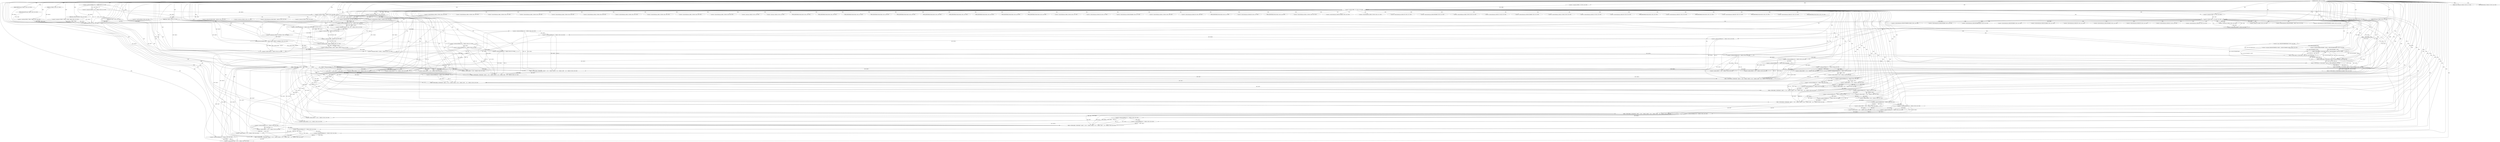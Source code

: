 
digraph "FUN61" {  

"6136" [label = "(METHOD,FUN61)<SUB>1123</SUB>" ]

"6524" [label = "(METHOD_RETURN,void)<SUB>1123</SUB>" ]

"6137" [label = "(PARAM,FFTContext *VAR58)<SUB>1123</SUB>" ]

"6138" [label = "(PARAM,SBRDSPContext *VAR215)<SUB>1124</SUB>" ]

"6139" [label = "(PARAM,AVFloatDSPContext *VAR61)<SUB>1124</SUB>" ]

"6140" [label = "(PARAM,float *VAR77)<SUB>1125</SUB>" ]

"6141" [label = "(PARAM,float VAR220[2][38][64])<SUB>1125</SUB>" ]

"6142" [label = "(PARAM,float VAR221[2][64])<SUB>1126</SUB>" ]

"6143" [label = "(PARAM,float *VAR222)<SUB>1127</SUB>" ]

"6144" [label = "(PARAM,int *VAR223)<SUB>1127</SUB>" ]

"6145" [label = "(PARAM,const unsigned int VAR224)<SUB>1127</SUB>" ]

"6150" [label = "(&lt;operator&gt;.assignment,*VAR225 = VAR224 ? VAR44 : VAR43)<SUB>1130</SUB>" ]

"6157" [label = "(&lt;operator&gt;.assignment,VAR226 = 128 &gt;&gt; VAR224)<SUB>1131</SUB>" ]

"6168" [label = "(&lt;operator&gt;.lessThan,VAR68 &lt; 32)<SUB>1133</SUB>" ]

"6171" [label = "(&lt;operator&gt;.postIncrement,VAR68++)<SUB>1133</SUB>" ]

"6152" [label = "(&lt;operator&gt;.conditional,VAR224 ? VAR44 : VAR43)<SUB>1130</SUB>" ]

"6159" [label = "(&lt;operator&gt;.arithmeticShiftRight,128 &gt;&gt; VAR224)<SUB>1131</SUB>" ]

"6165" [label = "(&lt;operator&gt;.assignment,VAR68 = 0)<SUB>1133</SUB>" ]

"6214" [label = "(&lt;operator&gt;.assignment,VAR227 = VAR222 + *VAR223)<SUB>1141</SUB>" ]

"6338" [label = "(VAR61-&gt;FUN65,VAR61-&gt;FUN65    (VAR77, VAR227                , VAR225                       , 64 &gt;&gt; VAR224))<SUB>1155</SUB>" ]

"6348" [label = "(VAR61-&gt;FUN66,VAR61-&gt;FUN66(VAR77, VAR227 + ( 192 &gt;&gt; VAR224), VAR225 + ( 64 &gt;&gt; VAR224), VAR77   , 64 &gt;&gt; VAR224))<SUB>1156</SUB>" ]

"6367" [label = "(VAR61-&gt;FUN66,VAR61-&gt;FUN66(VAR77, VAR227 + ( 256 &gt;&gt; VAR224), VAR225 + (128 &gt;&gt; VAR224), VAR77   , 64 &gt;&gt; VAR224))<SUB>1157</SUB>" ]

"6386" [label = "(VAR61-&gt;FUN66,VAR61-&gt;FUN66(VAR77, VAR227 + ( 448 &gt;&gt; VAR224), VAR225 + (192 &gt;&gt; VAR224), VAR77   , 64 &gt;&gt; VAR224))<SUB>1158</SUB>" ]

"6405" [label = "(VAR61-&gt;FUN66,VAR61-&gt;FUN66(VAR77, VAR227 + ( 512 &gt;&gt; VAR224), VAR225 + (256 &gt;&gt; VAR224), VAR77   , 64 &gt;&gt; VAR224))<SUB>1159</SUB>" ]

"6424" [label = "(VAR61-&gt;FUN66,VAR61-&gt;FUN66(VAR77, VAR227 + ( 704 &gt;&gt; VAR224), VAR225 + (320 &gt;&gt; VAR224), VAR77   , 64 &gt;&gt; VAR224))<SUB>1160</SUB>" ]

"6443" [label = "(VAR61-&gt;FUN66,VAR61-&gt;FUN66(VAR77, VAR227 + ( 768 &gt;&gt; VAR224), VAR225 + (384 &gt;&gt; VAR224), VAR77   , 64 &gt;&gt; VAR224))<SUB>1161</SUB>" ]

"6462" [label = "(VAR61-&gt;FUN66,VAR61-&gt;FUN66(VAR77, VAR227 + ( 960 &gt;&gt; VAR224), VAR225 + (448 &gt;&gt; VAR224), VAR77   , 64 &gt;&gt; VAR224))<SUB>1162</SUB>" ]

"6481" [label = "(VAR61-&gt;FUN66,VAR61-&gt;FUN66(VAR77, VAR227 + (1024 &gt;&gt; VAR224), VAR225 + (512 &gt;&gt; VAR224), VAR77   , 64 &gt;&gt; VAR224))<SUB>1163</SUB>" ]

"6500" [label = "(VAR61-&gt;FUN66,VAR61-&gt;FUN66(VAR77, VAR227 + (1216 &gt;&gt; VAR224), VAR225 + (576 &gt;&gt; VAR224), VAR77   , 64 &gt;&gt; VAR224))<SUB>1164</SUB>" ]

"6519" [label = "(&lt;operator&gt;.assignmentPlus,VAR77 += 64 &gt;&gt; VAR224)<SUB>1165</SUB>" ]

"6175" [label = "(&lt;operator&gt;.lessThan,*VAR223 &lt; VAR226)<SUB>1134</SUB>" ]

"6221" [label = "(IDENTIFIER,VAR224,if (VAR224))<SUB>1142</SUB>" ]

"6181" [label = "(&lt;operator&gt;.assignment,VAR228 = (1280 - 128) &gt;&gt; VAR224)<SUB>1135</SUB>" ]

"6188" [label = "(FUN100,FUN100(&amp;VAR222[VAR57 - VAR228], VAR222, VAR228 * sizeof(float)))<SUB>1136</SUB>" ]

"6200" [label = "(&lt;operator&gt;.assignment,*VAR223 = VAR57 - VAR228 - VAR226)<SUB>1137</SUB>" ]

"6216" [label = "(&lt;operator&gt;.addition,VAR222 + *VAR223)<SUB>1141</SUB>" ]

"6269" [label = "(VAR58-&gt;FUN59,VAR58-&gt;FUN59(VAR58, VAR221[0], VAR220[0][VAR68]))<SUB>1147</SUB>" ]

"6282" [label = "(VAR215-&gt;FUN62,VAR215-&gt;FUN62(VAR227, VAR221[0]))<SUB>1148</SUB>" ]

"6345" [label = "(&lt;operator&gt;.arithmeticShiftRight,64 &gt;&gt; VAR224)<SUB>1155</SUB>" ]

"6353" [label = "(&lt;operator&gt;.addition,VAR227 + ( 192 &gt;&gt; VAR224))<SUB>1156</SUB>" ]

"6358" [label = "(&lt;operator&gt;.addition,VAR225 + ( 64 &gt;&gt; VAR224))<SUB>1156</SUB>" ]

"6364" [label = "(&lt;operator&gt;.arithmeticShiftRight,64 &gt;&gt; VAR224)<SUB>1156</SUB>" ]

"6372" [label = "(&lt;operator&gt;.addition,VAR227 + ( 256 &gt;&gt; VAR224))<SUB>1157</SUB>" ]

"6377" [label = "(&lt;operator&gt;.addition,VAR225 + (128 &gt;&gt; VAR224))<SUB>1157</SUB>" ]

"6383" [label = "(&lt;operator&gt;.arithmeticShiftRight,64 &gt;&gt; VAR224)<SUB>1157</SUB>" ]

"6391" [label = "(&lt;operator&gt;.addition,VAR227 + ( 448 &gt;&gt; VAR224))<SUB>1158</SUB>" ]

"6396" [label = "(&lt;operator&gt;.addition,VAR225 + (192 &gt;&gt; VAR224))<SUB>1158</SUB>" ]

"6402" [label = "(&lt;operator&gt;.arithmeticShiftRight,64 &gt;&gt; VAR224)<SUB>1158</SUB>" ]

"6410" [label = "(&lt;operator&gt;.addition,VAR227 + ( 512 &gt;&gt; VAR224))<SUB>1159</SUB>" ]

"6415" [label = "(&lt;operator&gt;.addition,VAR225 + (256 &gt;&gt; VAR224))<SUB>1159</SUB>" ]

"6421" [label = "(&lt;operator&gt;.arithmeticShiftRight,64 &gt;&gt; VAR224)<SUB>1159</SUB>" ]

"6429" [label = "(&lt;operator&gt;.addition,VAR227 + ( 704 &gt;&gt; VAR224))<SUB>1160</SUB>" ]

"6434" [label = "(&lt;operator&gt;.addition,VAR225 + (320 &gt;&gt; VAR224))<SUB>1160</SUB>" ]

"6440" [label = "(&lt;operator&gt;.arithmeticShiftRight,64 &gt;&gt; VAR224)<SUB>1160</SUB>" ]

"6448" [label = "(&lt;operator&gt;.addition,VAR227 + ( 768 &gt;&gt; VAR224))<SUB>1161</SUB>" ]

"6453" [label = "(&lt;operator&gt;.addition,VAR225 + (384 &gt;&gt; VAR224))<SUB>1161</SUB>" ]

"6459" [label = "(&lt;operator&gt;.arithmeticShiftRight,64 &gt;&gt; VAR224)<SUB>1161</SUB>" ]

"6467" [label = "(&lt;operator&gt;.addition,VAR227 + ( 960 &gt;&gt; VAR224))<SUB>1162</SUB>" ]

"6472" [label = "(&lt;operator&gt;.addition,VAR225 + (448 &gt;&gt; VAR224))<SUB>1162</SUB>" ]

"6478" [label = "(&lt;operator&gt;.arithmeticShiftRight,64 &gt;&gt; VAR224)<SUB>1162</SUB>" ]

"6486" [label = "(&lt;operator&gt;.addition,VAR227 + (1024 &gt;&gt; VAR224))<SUB>1163</SUB>" ]

"6491" [label = "(&lt;operator&gt;.addition,VAR225 + (512 &gt;&gt; VAR224))<SUB>1163</SUB>" ]

"6497" [label = "(&lt;operator&gt;.arithmeticShiftRight,64 &gt;&gt; VAR224)<SUB>1163</SUB>" ]

"6505" [label = "(&lt;operator&gt;.addition,VAR227 + (1216 &gt;&gt; VAR224))<SUB>1164</SUB>" ]

"6510" [label = "(&lt;operator&gt;.addition,VAR225 + (576 &gt;&gt; VAR224))<SUB>1164</SUB>" ]

"6516" [label = "(&lt;operator&gt;.arithmeticShiftRight,64 &gt;&gt; VAR224)<SUB>1164</SUB>" ]

"6521" [label = "(&lt;operator&gt;.arithmeticShiftRight,64 &gt;&gt; VAR224)<SUB>1165</SUB>" ]

"6210" [label = "(&lt;operator&gt;.assignmentMinus,*VAR223 -= VAR226)<SUB>1139</SUB>" ]

"6228" [label = "(&lt;operator&gt;.lessThan,VAR32 &lt; 32)<SUB>1143</SUB>" ]

"6231" [label = "(&lt;operator&gt;.postIncrement,VAR32++)<SUB>1143</SUB>" ]

"6292" [label = "(VAR215-&gt;FUN63,VAR215-&gt;FUN63(VAR220[1][VAR68]))<SUB>1150</SUB>" ]

"6301" [label = "(VAR58-&gt;FUN59,VAR58-&gt;FUN59(VAR58, VAR221[0], VAR220[0][VAR68]))<SUB>1151</SUB>" ]

"6314" [label = "(VAR58-&gt;FUN59,VAR58-&gt;FUN59(VAR58, VAR221[1], VAR220[1][VAR68]))<SUB>1152</SUB>" ]

"6327" [label = "(VAR215-&gt;FUN64,VAR215-&gt;FUN64(VAR227, VAR221[1], VAR221[0]))<SUB>1153</SUB>" ]

"6355" [label = "(&lt;operator&gt;.arithmeticShiftRight,192 &gt;&gt; VAR224)<SUB>1156</SUB>" ]

"6360" [label = "(&lt;operator&gt;.arithmeticShiftRight,64 &gt;&gt; VAR224)<SUB>1156</SUB>" ]

"6374" [label = "(&lt;operator&gt;.arithmeticShiftRight,256 &gt;&gt; VAR224)<SUB>1157</SUB>" ]

"6379" [label = "(&lt;operator&gt;.arithmeticShiftRight,128 &gt;&gt; VAR224)<SUB>1157</SUB>" ]

"6393" [label = "(&lt;operator&gt;.arithmeticShiftRight,448 &gt;&gt; VAR224)<SUB>1158</SUB>" ]

"6398" [label = "(&lt;operator&gt;.arithmeticShiftRight,192 &gt;&gt; VAR224)<SUB>1158</SUB>" ]

"6412" [label = "(&lt;operator&gt;.arithmeticShiftRight,512 &gt;&gt; VAR224)<SUB>1159</SUB>" ]

"6417" [label = "(&lt;operator&gt;.arithmeticShiftRight,256 &gt;&gt; VAR224)<SUB>1159</SUB>" ]

"6431" [label = "(&lt;operator&gt;.arithmeticShiftRight,704 &gt;&gt; VAR224)<SUB>1160</SUB>" ]

"6436" [label = "(&lt;operator&gt;.arithmeticShiftRight,320 &gt;&gt; VAR224)<SUB>1160</SUB>" ]

"6450" [label = "(&lt;operator&gt;.arithmeticShiftRight,768 &gt;&gt; VAR224)<SUB>1161</SUB>" ]

"6455" [label = "(&lt;operator&gt;.arithmeticShiftRight,384 &gt;&gt; VAR224)<SUB>1161</SUB>" ]

"6469" [label = "(&lt;operator&gt;.arithmeticShiftRight,960 &gt;&gt; VAR224)<SUB>1162</SUB>" ]

"6474" [label = "(&lt;operator&gt;.arithmeticShiftRight,448 &gt;&gt; VAR224)<SUB>1162</SUB>" ]

"6488" [label = "(&lt;operator&gt;.arithmeticShiftRight,1024 &gt;&gt; VAR224)<SUB>1163</SUB>" ]

"6493" [label = "(&lt;operator&gt;.arithmeticShiftRight,512 &gt;&gt; VAR224)<SUB>1163</SUB>" ]

"6507" [label = "(&lt;operator&gt;.arithmeticShiftRight,1216 &gt;&gt; VAR224)<SUB>1164</SUB>" ]

"6512" [label = "(&lt;operator&gt;.arithmeticShiftRight,576 &gt;&gt; VAR224)<SUB>1164</SUB>" ]

"6183" [label = "(&lt;operator&gt;.arithmeticShiftRight,(1280 - 128) &gt;&gt; VAR224)<SUB>1135</SUB>" ]

"6196" [label = "(&lt;operator&gt;.multiplication,VAR228 * sizeof(float))<SUB>1136</SUB>" ]

"6203" [label = "(&lt;operator&gt;.subtraction,VAR57 - VAR228 - VAR226)<SUB>1137</SUB>" ]

"6225" [label = "(&lt;operator&gt;.assignment,VAR32 = 0)<SUB>1143</SUB>" ]

"6234" [label = "(&lt;operator&gt;.assignment,VAR220[0][VAR68][   VAR32] = -VAR220[0][VAR68][VAR32])<SUB>1144</SUB>" ]

"6250" [label = "(&lt;operator&gt;.assignment,VAR220[0][VAR68][32+VAR32] =  VAR220[1][VAR68][31-VAR32])<SUB>1145</SUB>" ]

"6184" [label = "(&lt;operator&gt;.subtraction,1280 - 128)<SUB>1135</SUB>" ]

"6198" [label = "(&lt;operator&gt;.sizeOf,sizeof(float))<SUB>1136</SUB>" ]

"6204" [label = "(&lt;operator&gt;.subtraction,VAR57 - VAR228)<SUB>1137</SUB>" ]

"6192" [label = "(&lt;operator&gt;.subtraction,VAR57 - VAR228)<SUB>1136</SUB>" ]

"6242" [label = "(&lt;operator&gt;.minus,-VAR220[0][VAR68][VAR32])<SUB>1144</SUB>" ]

"6257" [label = "(&lt;operator&gt;.addition,32+VAR32)<SUB>1145</SUB>" ]

"6266" [label = "(&lt;operator&gt;.subtraction,31-VAR32)<SUB>1145</SUB>" ]

"6339" [label = "(&lt;operator&gt;.indirectFieldAccess,VAR61-&gt;FUN65)<SUB>1155</SUB>" ]

"6349" [label = "(&lt;operator&gt;.indirectFieldAccess,VAR61-&gt;FUN66)<SUB>1156</SUB>" ]

"6368" [label = "(&lt;operator&gt;.indirectFieldAccess,VAR61-&gt;FUN66)<SUB>1157</SUB>" ]

"6387" [label = "(&lt;operator&gt;.indirectFieldAccess,VAR61-&gt;FUN66)<SUB>1158</SUB>" ]

"6406" [label = "(&lt;operator&gt;.indirectFieldAccess,VAR61-&gt;FUN66)<SUB>1159</SUB>" ]

"6425" [label = "(&lt;operator&gt;.indirectFieldAccess,VAR61-&gt;FUN66)<SUB>1160</SUB>" ]

"6444" [label = "(&lt;operator&gt;.indirectFieldAccess,VAR61-&gt;FUN66)<SUB>1161</SUB>" ]

"6463" [label = "(&lt;operator&gt;.indirectFieldAccess,VAR61-&gt;FUN66)<SUB>1162</SUB>" ]

"6482" [label = "(&lt;operator&gt;.indirectFieldAccess,VAR61-&gt;FUN66)<SUB>1163</SUB>" ]

"6501" [label = "(&lt;operator&gt;.indirectFieldAccess,VAR61-&gt;FUN66)<SUB>1164</SUB>" ]

"6176" [label = "(&lt;operator&gt;.indirection,*VAR223)<SUB>1134</SUB>" ]

"6218" [label = "(&lt;operator&gt;.indirection,*VAR223)<SUB>1141</SUB>" ]

"6341" [label = "(FIELD_IDENTIFIER,FUN65,FUN65)<SUB>1155</SUB>" ]

"6351" [label = "(FIELD_IDENTIFIER,FUN66,FUN66)<SUB>1156</SUB>" ]

"6370" [label = "(FIELD_IDENTIFIER,FUN66,FUN66)<SUB>1157</SUB>" ]

"6389" [label = "(FIELD_IDENTIFIER,FUN66,FUN66)<SUB>1158</SUB>" ]

"6408" [label = "(FIELD_IDENTIFIER,FUN66,FUN66)<SUB>1159</SUB>" ]

"6427" [label = "(FIELD_IDENTIFIER,FUN66,FUN66)<SUB>1160</SUB>" ]

"6446" [label = "(FIELD_IDENTIFIER,FUN66,FUN66)<SUB>1161</SUB>" ]

"6465" [label = "(FIELD_IDENTIFIER,FUN66,FUN66)<SUB>1162</SUB>" ]

"6484" [label = "(FIELD_IDENTIFIER,FUN66,FUN66)<SUB>1163</SUB>" ]

"6503" [label = "(FIELD_IDENTIFIER,FUN66,FUN66)<SUB>1164</SUB>" ]

"6189" [label = "(&lt;operator&gt;.addressOf,&amp;VAR222[VAR57 - VAR228])<SUB>1136</SUB>" ]

"6201" [label = "(&lt;operator&gt;.indirection,*VAR223)<SUB>1137</SUB>" ]

"6270" [label = "(&lt;operator&gt;.indirectFieldAccess,VAR58-&gt;FUN59)<SUB>1147</SUB>" ]

"6274" [label = "(&lt;operator&gt;.indirectIndexAccess,VAR221[0])<SUB>1147</SUB>" ]

"6277" [label = "(&lt;operator&gt;.indirectIndexAccess,VAR220[0][VAR68])<SUB>1147</SUB>" ]

"6283" [label = "(&lt;operator&gt;.indirectFieldAccess,VAR215-&gt;FUN62)<SUB>1148</SUB>" ]

"6287" [label = "(&lt;operator&gt;.indirectIndexAccess,VAR221[0])<SUB>1148</SUB>" ]

"6190" [label = "(&lt;operator&gt;.indirectIndexAccess,VAR222[VAR57 - VAR228])<SUB>1136</SUB>" ]

"6211" [label = "(&lt;operator&gt;.indirection,*VAR223)<SUB>1139</SUB>" ]

"6272" [label = "(FIELD_IDENTIFIER,FUN59,FUN59)<SUB>1147</SUB>" ]

"6278" [label = "(&lt;operator&gt;.indirectIndexAccess,VAR220[0])<SUB>1147</SUB>" ]

"6285" [label = "(FIELD_IDENTIFIER,FUN62,FUN62)<SUB>1148</SUB>" ]

"6293" [label = "(&lt;operator&gt;.indirectFieldAccess,VAR215-&gt;FUN63)<SUB>1150</SUB>" ]

"6296" [label = "(&lt;operator&gt;.indirectIndexAccess,VAR220[1][VAR68])<SUB>1150</SUB>" ]

"6302" [label = "(&lt;operator&gt;.indirectFieldAccess,VAR58-&gt;FUN59)<SUB>1151</SUB>" ]

"6306" [label = "(&lt;operator&gt;.indirectIndexAccess,VAR221[0])<SUB>1151</SUB>" ]

"6309" [label = "(&lt;operator&gt;.indirectIndexAccess,VAR220[0][VAR68])<SUB>1151</SUB>" ]

"6315" [label = "(&lt;operator&gt;.indirectFieldAccess,VAR58-&gt;FUN59)<SUB>1152</SUB>" ]

"6319" [label = "(&lt;operator&gt;.indirectIndexAccess,VAR221[1])<SUB>1152</SUB>" ]

"6322" [label = "(&lt;operator&gt;.indirectIndexAccess,VAR220[1][VAR68])<SUB>1152</SUB>" ]

"6328" [label = "(&lt;operator&gt;.indirectFieldAccess,VAR215-&gt;FUN64)<SUB>1153</SUB>" ]

"6332" [label = "(&lt;operator&gt;.indirectIndexAccess,VAR221[1])<SUB>1153</SUB>" ]

"6335" [label = "(&lt;operator&gt;.indirectIndexAccess,VAR221[0])<SUB>1153</SUB>" ]

"6235" [label = "(&lt;operator&gt;.indirectIndexAccess,VAR220[0][VAR68][   VAR32])<SUB>1144</SUB>" ]

"6251" [label = "(&lt;operator&gt;.indirectIndexAccess,VAR220[0][VAR68][32+VAR32])<SUB>1145</SUB>" ]

"6260" [label = "(&lt;operator&gt;.indirectIndexAccess,VAR220[1][VAR68][31-VAR32])<SUB>1145</SUB>" ]

"6295" [label = "(FIELD_IDENTIFIER,FUN63,FUN63)<SUB>1150</SUB>" ]

"6297" [label = "(&lt;operator&gt;.indirectIndexAccess,VAR220[1])<SUB>1150</SUB>" ]

"6304" [label = "(FIELD_IDENTIFIER,FUN59,FUN59)<SUB>1151</SUB>" ]

"6310" [label = "(&lt;operator&gt;.indirectIndexAccess,VAR220[0])<SUB>1151</SUB>" ]

"6317" [label = "(FIELD_IDENTIFIER,FUN59,FUN59)<SUB>1152</SUB>" ]

"6323" [label = "(&lt;operator&gt;.indirectIndexAccess,VAR220[1])<SUB>1152</SUB>" ]

"6330" [label = "(FIELD_IDENTIFIER,FUN64,FUN64)<SUB>1153</SUB>" ]

"6236" [label = "(&lt;operator&gt;.indirectIndexAccess,VAR220[0][VAR68])<SUB>1144</SUB>" ]

"6243" [label = "(&lt;operator&gt;.indirectIndexAccess,VAR220[0][VAR68][VAR32])<SUB>1144</SUB>" ]

"6252" [label = "(&lt;operator&gt;.indirectIndexAccess,VAR220[0][VAR68])<SUB>1145</SUB>" ]

"6261" [label = "(&lt;operator&gt;.indirectIndexAccess,VAR220[1][VAR68])<SUB>1145</SUB>" ]

"6237" [label = "(&lt;operator&gt;.indirectIndexAccess,VAR220[0])<SUB>1144</SUB>" ]

"6244" [label = "(&lt;operator&gt;.indirectIndexAccess,VAR220[0][VAR68])<SUB>1144</SUB>" ]

"6253" [label = "(&lt;operator&gt;.indirectIndexAccess,VAR220[0])<SUB>1145</SUB>" ]

"6262" [label = "(&lt;operator&gt;.indirectIndexAccess,VAR220[1])<SUB>1145</SUB>" ]

"6245" [label = "(&lt;operator&gt;.indirectIndexAccess,VAR220[0])<SUB>1144</SUB>" ]

  "6137" -> "6524"  [ label = "DDG: VAR58"] 

  "6138" -> "6524"  [ label = "DDG: VAR215"] 

  "6139" -> "6524"  [ label = "DDG: VAR61"] 

  "6140" -> "6524"  [ label = "DDG: VAR77"] 

  "6141" -> "6524"  [ label = "DDG: VAR220"] 

  "6142" -> "6524"  [ label = "DDG: VAR221"] 

  "6143" -> "6524"  [ label = "DDG: VAR222"] 

  "6144" -> "6524"  [ label = "DDG: VAR223"] 

  "6150" -> "6524"  [ label = "DDG: VAR225"] 

  "6152" -> "6524"  [ label = "DDG: VAR44"] 

  "6150" -> "6524"  [ label = "DDG: VAR224 ? VAR44 : VAR43"] 

  "6157" -> "6524"  [ label = "DDG: VAR226"] 

  "6159" -> "6524"  [ label = "DDG: VAR224"] 

  "6157" -> "6524"  [ label = "DDG: 128 &gt;&gt; VAR224"] 

  "6168" -> "6524"  [ label = "DDG: VAR68"] 

  "6168" -> "6524"  [ label = "DDG: VAR68 &lt; 32"] 

  "6198" -> "6524"  [ label = "DDG: float"] 

  "6152" -> "6524"  [ label = "DDG: VAR43"] 

  "6136" -> "6137"  [ label = "DDG: "] 

  "6136" -> "6138"  [ label = "DDG: "] 

  "6136" -> "6139"  [ label = "DDG: "] 

  "6136" -> "6140"  [ label = "DDG: "] 

  "6136" -> "6141"  [ label = "DDG: "] 

  "6136" -> "6142"  [ label = "DDG: "] 

  "6136" -> "6143"  [ label = "DDG: "] 

  "6136" -> "6144"  [ label = "DDG: "] 

  "6136" -> "6145"  [ label = "DDG: "] 

  "6136" -> "6150"  [ label = "DDG: "] 

  "6159" -> "6157"  [ label = "DDG: 128"] 

  "6159" -> "6157"  [ label = "DDG: VAR224"] 

  "6136" -> "6152"  [ label = "DDG: "] 

  "6136" -> "6159"  [ label = "DDG: "] 

  "6136" -> "6165"  [ label = "DDG: "] 

  "6165" -> "6168"  [ label = "DDG: VAR68"] 

  "6171" -> "6168"  [ label = "DDG: VAR68"] 

  "6136" -> "6168"  [ label = "DDG: "] 

  "6168" -> "6171"  [ label = "DDG: VAR68"] 

  "6136" -> "6171"  [ label = "DDG: "] 

  "6143" -> "6214"  [ label = "DDG: VAR222"] 

  "6188" -> "6214"  [ label = "DDG: VAR222"] 

  "6136" -> "6214"  [ label = "DDG: "] 

  "6188" -> "6214"  [ label = "DDG: &amp;VAR222[VAR57 - VAR228]"] 

  "6210" -> "6214"  [ label = "DDG: *VAR223"] 

  "6200" -> "6214"  [ label = "DDG: *VAR223"] 

  "6521" -> "6519"  [ label = "DDG: 64"] 

  "6521" -> "6519"  [ label = "DDG: VAR224"] 

  "6136" -> "6221"  [ label = "DDG: "] 

  "6140" -> "6338"  [ label = "DDG: VAR77"] 

  "6519" -> "6338"  [ label = "DDG: VAR77"] 

  "6136" -> "6338"  [ label = "DDG: "] 

  "6327" -> "6338"  [ label = "DDG: VAR227"] 

  "6282" -> "6338"  [ label = "DDG: VAR227"] 

  "6150" -> "6338"  [ label = "DDG: VAR225"] 

  "6345" -> "6338"  [ label = "DDG: 64"] 

  "6345" -> "6338"  [ label = "DDG: VAR224"] 

  "6338" -> "6348"  [ label = "DDG: VAR77"] 

  "6136" -> "6348"  [ label = "DDG: "] 

  "6338" -> "6348"  [ label = "DDG: VAR227"] 

  "6355" -> "6348"  [ label = "DDG: 192"] 

  "6355" -> "6348"  [ label = "DDG: VAR224"] 

  "6338" -> "6348"  [ label = "DDG: VAR225"] 

  "6360" -> "6348"  [ label = "DDG: 64"] 

  "6360" -> "6348"  [ label = "DDG: VAR224"] 

  "6364" -> "6348"  [ label = "DDG: 64"] 

  "6364" -> "6348"  [ label = "DDG: VAR224"] 

  "6348" -> "6367"  [ label = "DDG: VAR77"] 

  "6136" -> "6367"  [ label = "DDG: "] 

  "6338" -> "6367"  [ label = "DDG: VAR227"] 

  "6374" -> "6367"  [ label = "DDG: 256"] 

  "6374" -> "6367"  [ label = "DDG: VAR224"] 

  "6338" -> "6367"  [ label = "DDG: VAR225"] 

  "6379" -> "6367"  [ label = "DDG: 128"] 

  "6379" -> "6367"  [ label = "DDG: VAR224"] 

  "6383" -> "6367"  [ label = "DDG: 64"] 

  "6383" -> "6367"  [ label = "DDG: VAR224"] 

  "6367" -> "6386"  [ label = "DDG: VAR77"] 

  "6136" -> "6386"  [ label = "DDG: "] 

  "6338" -> "6386"  [ label = "DDG: VAR227"] 

  "6393" -> "6386"  [ label = "DDG: 448"] 

  "6393" -> "6386"  [ label = "DDG: VAR224"] 

  "6338" -> "6386"  [ label = "DDG: VAR225"] 

  "6398" -> "6386"  [ label = "DDG: 192"] 

  "6398" -> "6386"  [ label = "DDG: VAR224"] 

  "6402" -> "6386"  [ label = "DDG: 64"] 

  "6402" -> "6386"  [ label = "DDG: VAR224"] 

  "6386" -> "6405"  [ label = "DDG: VAR77"] 

  "6136" -> "6405"  [ label = "DDG: "] 

  "6338" -> "6405"  [ label = "DDG: VAR227"] 

  "6412" -> "6405"  [ label = "DDG: 512"] 

  "6412" -> "6405"  [ label = "DDG: VAR224"] 

  "6338" -> "6405"  [ label = "DDG: VAR225"] 

  "6417" -> "6405"  [ label = "DDG: 256"] 

  "6417" -> "6405"  [ label = "DDG: VAR224"] 

  "6421" -> "6405"  [ label = "DDG: 64"] 

  "6421" -> "6405"  [ label = "DDG: VAR224"] 

  "6405" -> "6424"  [ label = "DDG: VAR77"] 

  "6136" -> "6424"  [ label = "DDG: "] 

  "6338" -> "6424"  [ label = "DDG: VAR227"] 

  "6431" -> "6424"  [ label = "DDG: 704"] 

  "6431" -> "6424"  [ label = "DDG: VAR224"] 

  "6338" -> "6424"  [ label = "DDG: VAR225"] 

  "6436" -> "6424"  [ label = "DDG: 320"] 

  "6436" -> "6424"  [ label = "DDG: VAR224"] 

  "6440" -> "6424"  [ label = "DDG: 64"] 

  "6440" -> "6424"  [ label = "DDG: VAR224"] 

  "6424" -> "6443"  [ label = "DDG: VAR77"] 

  "6136" -> "6443"  [ label = "DDG: "] 

  "6338" -> "6443"  [ label = "DDG: VAR227"] 

  "6450" -> "6443"  [ label = "DDG: 768"] 

  "6450" -> "6443"  [ label = "DDG: VAR224"] 

  "6338" -> "6443"  [ label = "DDG: VAR225"] 

  "6455" -> "6443"  [ label = "DDG: 384"] 

  "6455" -> "6443"  [ label = "DDG: VAR224"] 

  "6459" -> "6443"  [ label = "DDG: 64"] 

  "6459" -> "6443"  [ label = "DDG: VAR224"] 

  "6443" -> "6462"  [ label = "DDG: VAR77"] 

  "6136" -> "6462"  [ label = "DDG: "] 

  "6338" -> "6462"  [ label = "DDG: VAR227"] 

  "6469" -> "6462"  [ label = "DDG: 960"] 

  "6469" -> "6462"  [ label = "DDG: VAR224"] 

  "6338" -> "6462"  [ label = "DDG: VAR225"] 

  "6474" -> "6462"  [ label = "DDG: 448"] 

  "6474" -> "6462"  [ label = "DDG: VAR224"] 

  "6478" -> "6462"  [ label = "DDG: 64"] 

  "6478" -> "6462"  [ label = "DDG: VAR224"] 

  "6462" -> "6481"  [ label = "DDG: VAR77"] 

  "6136" -> "6481"  [ label = "DDG: "] 

  "6338" -> "6481"  [ label = "DDG: VAR227"] 

  "6488" -> "6481"  [ label = "DDG: 1024"] 

  "6488" -> "6481"  [ label = "DDG: VAR224"] 

  "6338" -> "6481"  [ label = "DDG: VAR225"] 

  "6493" -> "6481"  [ label = "DDG: 512"] 

  "6493" -> "6481"  [ label = "DDG: VAR224"] 

  "6497" -> "6481"  [ label = "DDG: 64"] 

  "6497" -> "6481"  [ label = "DDG: VAR224"] 

  "6481" -> "6500"  [ label = "DDG: VAR77"] 

  "6136" -> "6500"  [ label = "DDG: "] 

  "6338" -> "6500"  [ label = "DDG: VAR227"] 

  "6507" -> "6500"  [ label = "DDG: 1216"] 

  "6507" -> "6500"  [ label = "DDG: VAR224"] 

  "6338" -> "6500"  [ label = "DDG: VAR225"] 

  "6512" -> "6500"  [ label = "DDG: 576"] 

  "6512" -> "6500"  [ label = "DDG: VAR224"] 

  "6516" -> "6500"  [ label = "DDG: 64"] 

  "6516" -> "6500"  [ label = "DDG: VAR224"] 

  "6500" -> "6519"  [ label = "DDG: VAR77"] 

  "6136" -> "6519"  [ label = "DDG: "] 

  "6210" -> "6175"  [ label = "DDG: *VAR223"] 

  "6200" -> "6175"  [ label = "DDG: *VAR223"] 

  "6157" -> "6175"  [ label = "DDG: VAR226"] 

  "6203" -> "6175"  [ label = "DDG: VAR226"] 

  "6136" -> "6175"  [ label = "DDG: "] 

  "6183" -> "6181"  [ label = "DDG: 1280 - 128"] 

  "6183" -> "6181"  [ label = "DDG: VAR224"] 

  "6203" -> "6200"  [ label = "DDG: VAR57 - VAR228"] 

  "6203" -> "6200"  [ label = "DDG: VAR226"] 

  "6143" -> "6216"  [ label = "DDG: VAR222"] 

  "6188" -> "6216"  [ label = "DDG: VAR222"] 

  "6136" -> "6216"  [ label = "DDG: "] 

  "6188" -> "6216"  [ label = "DDG: &amp;VAR222[VAR57 - VAR228]"] 

  "6210" -> "6216"  [ label = "DDG: *VAR223"] 

  "6200" -> "6216"  [ label = "DDG: *VAR223"] 

  "6136" -> "6345"  [ label = "DDG: "] 

  "6159" -> "6345"  [ label = "DDG: VAR224"] 

  "6183" -> "6345"  [ label = "DDG: VAR224"] 

  "6521" -> "6345"  [ label = "DDG: VAR224"] 

  "6338" -> "6353"  [ label = "DDG: VAR227"] 

  "6136" -> "6353"  [ label = "DDG: "] 

  "6355" -> "6353"  [ label = "DDG: 192"] 

  "6355" -> "6353"  [ label = "DDG: VAR224"] 

  "6338" -> "6358"  [ label = "DDG: VAR225"] 

  "6136" -> "6358"  [ label = "DDG: "] 

  "6360" -> "6358"  [ label = "DDG: 64"] 

  "6360" -> "6358"  [ label = "DDG: VAR224"] 

  "6136" -> "6364"  [ label = "DDG: "] 

  "6360" -> "6364"  [ label = "DDG: VAR224"] 

  "6136" -> "6372"  [ label = "DDG: "] 

  "6338" -> "6372"  [ label = "DDG: VAR227"] 

  "6374" -> "6372"  [ label = "DDG: 256"] 

  "6374" -> "6372"  [ label = "DDG: VAR224"] 

  "6136" -> "6377"  [ label = "DDG: "] 

  "6338" -> "6377"  [ label = "DDG: VAR225"] 

  "6379" -> "6377"  [ label = "DDG: 128"] 

  "6379" -> "6377"  [ label = "DDG: VAR224"] 

  "6136" -> "6383"  [ label = "DDG: "] 

  "6379" -> "6383"  [ label = "DDG: VAR224"] 

  "6136" -> "6391"  [ label = "DDG: "] 

  "6338" -> "6391"  [ label = "DDG: VAR227"] 

  "6393" -> "6391"  [ label = "DDG: 448"] 

  "6393" -> "6391"  [ label = "DDG: VAR224"] 

  "6136" -> "6396"  [ label = "DDG: "] 

  "6338" -> "6396"  [ label = "DDG: VAR225"] 

  "6398" -> "6396"  [ label = "DDG: 192"] 

  "6398" -> "6396"  [ label = "DDG: VAR224"] 

  "6136" -> "6402"  [ label = "DDG: "] 

  "6398" -> "6402"  [ label = "DDG: VAR224"] 

  "6136" -> "6410"  [ label = "DDG: "] 

  "6338" -> "6410"  [ label = "DDG: VAR227"] 

  "6412" -> "6410"  [ label = "DDG: 512"] 

  "6412" -> "6410"  [ label = "DDG: VAR224"] 

  "6136" -> "6415"  [ label = "DDG: "] 

  "6338" -> "6415"  [ label = "DDG: VAR225"] 

  "6417" -> "6415"  [ label = "DDG: 256"] 

  "6417" -> "6415"  [ label = "DDG: VAR224"] 

  "6136" -> "6421"  [ label = "DDG: "] 

  "6417" -> "6421"  [ label = "DDG: VAR224"] 

  "6136" -> "6429"  [ label = "DDG: "] 

  "6338" -> "6429"  [ label = "DDG: VAR227"] 

  "6431" -> "6429"  [ label = "DDG: 704"] 

  "6431" -> "6429"  [ label = "DDG: VAR224"] 

  "6136" -> "6434"  [ label = "DDG: "] 

  "6338" -> "6434"  [ label = "DDG: VAR225"] 

  "6436" -> "6434"  [ label = "DDG: 320"] 

  "6436" -> "6434"  [ label = "DDG: VAR224"] 

  "6136" -> "6440"  [ label = "DDG: "] 

  "6436" -> "6440"  [ label = "DDG: VAR224"] 

  "6136" -> "6448"  [ label = "DDG: "] 

  "6338" -> "6448"  [ label = "DDG: VAR227"] 

  "6450" -> "6448"  [ label = "DDG: 768"] 

  "6450" -> "6448"  [ label = "DDG: VAR224"] 

  "6136" -> "6453"  [ label = "DDG: "] 

  "6338" -> "6453"  [ label = "DDG: VAR225"] 

  "6455" -> "6453"  [ label = "DDG: 384"] 

  "6455" -> "6453"  [ label = "DDG: VAR224"] 

  "6136" -> "6459"  [ label = "DDG: "] 

  "6455" -> "6459"  [ label = "DDG: VAR224"] 

  "6136" -> "6467"  [ label = "DDG: "] 

  "6338" -> "6467"  [ label = "DDG: VAR227"] 

  "6469" -> "6467"  [ label = "DDG: 960"] 

  "6469" -> "6467"  [ label = "DDG: VAR224"] 

  "6136" -> "6472"  [ label = "DDG: "] 

  "6338" -> "6472"  [ label = "DDG: VAR225"] 

  "6474" -> "6472"  [ label = "DDG: 448"] 

  "6474" -> "6472"  [ label = "DDG: VAR224"] 

  "6136" -> "6478"  [ label = "DDG: "] 

  "6474" -> "6478"  [ label = "DDG: VAR224"] 

  "6136" -> "6486"  [ label = "DDG: "] 

  "6338" -> "6486"  [ label = "DDG: VAR227"] 

  "6488" -> "6486"  [ label = "DDG: 1024"] 

  "6488" -> "6486"  [ label = "DDG: VAR224"] 

  "6136" -> "6491"  [ label = "DDG: "] 

  "6338" -> "6491"  [ label = "DDG: VAR225"] 

  "6493" -> "6491"  [ label = "DDG: 512"] 

  "6493" -> "6491"  [ label = "DDG: VAR224"] 

  "6136" -> "6497"  [ label = "DDG: "] 

  "6493" -> "6497"  [ label = "DDG: VAR224"] 

  "6136" -> "6505"  [ label = "DDG: "] 

  "6338" -> "6505"  [ label = "DDG: VAR227"] 

  "6507" -> "6505"  [ label = "DDG: 1216"] 

  "6507" -> "6505"  [ label = "DDG: VAR224"] 

  "6136" -> "6510"  [ label = "DDG: "] 

  "6338" -> "6510"  [ label = "DDG: VAR225"] 

  "6512" -> "6510"  [ label = "DDG: 576"] 

  "6512" -> "6510"  [ label = "DDG: VAR224"] 

  "6136" -> "6516"  [ label = "DDG: "] 

  "6512" -> "6516"  [ label = "DDG: VAR224"] 

  "6136" -> "6521"  [ label = "DDG: "] 

  "6516" -> "6521"  [ label = "DDG: VAR224"] 

  "6143" -> "6188"  [ label = "DDG: VAR222"] 

  "6136" -> "6188"  [ label = "DDG: "] 

  "6196" -> "6188"  [ label = "DDG: VAR228"] 

  "6175" -> "6210"  [ label = "DDG: VAR226"] 

  "6136" -> "6210"  [ label = "DDG: "] 

  "6137" -> "6269"  [ label = "DDG: VAR58"] 

  "6314" -> "6269"  [ label = "DDG: VAR58"] 

  "6136" -> "6269"  [ label = "DDG: "] 

  "6142" -> "6269"  [ label = "DDG: VAR221"] 

  "6327" -> "6269"  [ label = "DDG: VAR221[0]"] 

  "6282" -> "6269"  [ label = "DDG: VAR221[0]"] 

  "6301" -> "6269"  [ label = "DDG: VAR220[0][VAR68]"] 

  "6234" -> "6269"  [ label = "DDG: VAR220[0][VAR68][   VAR32]"] 

  "6242" -> "6269"  [ label = "DDG: VAR220[0][VAR68][VAR32]"] 

  "6250" -> "6269"  [ label = "DDG: VAR220[0][VAR68][32+VAR32]"] 

  "6214" -> "6282"  [ label = "DDG: VAR227"] 

  "6136" -> "6282"  [ label = "DDG: "] 

  "6142" -> "6282"  [ label = "DDG: VAR221"] 

  "6269" -> "6282"  [ label = "DDG: VAR221[0]"] 

  "6136" -> "6355"  [ label = "DDG: "] 

  "6345" -> "6355"  [ label = "DDG: VAR224"] 

  "6136" -> "6360"  [ label = "DDG: "] 

  "6355" -> "6360"  [ label = "DDG: VAR224"] 

  "6136" -> "6374"  [ label = "DDG: "] 

  "6364" -> "6374"  [ label = "DDG: VAR224"] 

  "6136" -> "6379"  [ label = "DDG: "] 

  "6374" -> "6379"  [ label = "DDG: VAR224"] 

  "6136" -> "6393"  [ label = "DDG: "] 

  "6383" -> "6393"  [ label = "DDG: VAR224"] 

  "6136" -> "6398"  [ label = "DDG: "] 

  "6393" -> "6398"  [ label = "DDG: VAR224"] 

  "6136" -> "6412"  [ label = "DDG: "] 

  "6402" -> "6412"  [ label = "DDG: VAR224"] 

  "6136" -> "6417"  [ label = "DDG: "] 

  "6412" -> "6417"  [ label = "DDG: VAR224"] 

  "6136" -> "6431"  [ label = "DDG: "] 

  "6421" -> "6431"  [ label = "DDG: VAR224"] 

  "6136" -> "6436"  [ label = "DDG: "] 

  "6431" -> "6436"  [ label = "DDG: VAR224"] 

  "6136" -> "6450"  [ label = "DDG: "] 

  "6440" -> "6450"  [ label = "DDG: VAR224"] 

  "6136" -> "6455"  [ label = "DDG: "] 

  "6450" -> "6455"  [ label = "DDG: VAR224"] 

  "6136" -> "6469"  [ label = "DDG: "] 

  "6459" -> "6469"  [ label = "DDG: VAR224"] 

  "6136" -> "6474"  [ label = "DDG: "] 

  "6469" -> "6474"  [ label = "DDG: VAR224"] 

  "6136" -> "6488"  [ label = "DDG: "] 

  "6478" -> "6488"  [ label = "DDG: VAR224"] 

  "6136" -> "6493"  [ label = "DDG: "] 

  "6488" -> "6493"  [ label = "DDG: VAR224"] 

  "6136" -> "6507"  [ label = "DDG: "] 

  "6497" -> "6507"  [ label = "DDG: VAR224"] 

  "6136" -> "6512"  [ label = "DDG: "] 

  "6507" -> "6512"  [ label = "DDG: VAR224"] 

  "6184" -> "6183"  [ label = "DDG: 1280"] 

  "6184" -> "6183"  [ label = "DDG: 128"] 

  "6159" -> "6183"  [ label = "DDG: VAR224"] 

  "6521" -> "6183"  [ label = "DDG: VAR224"] 

  "6136" -> "6183"  [ label = "DDG: "] 

  "6192" -> "6196"  [ label = "DDG: VAR228"] 

  "6136" -> "6196"  [ label = "DDG: "] 

  "6204" -> "6203"  [ label = "DDG: VAR57"] 

  "6204" -> "6203"  [ label = "DDG: VAR228"] 

  "6175" -> "6203"  [ label = "DDG: VAR226"] 

  "6136" -> "6203"  [ label = "DDG: "] 

  "6175" -> "6210"  [ label = "DDG: *VAR223"] 

  "6136" -> "6225"  [ label = "DDG: "] 

  "6225" -> "6228"  [ label = "DDG: VAR32"] 

  "6231" -> "6228"  [ label = "DDG: VAR32"] 

  "6136" -> "6228"  [ label = "DDG: "] 

  "6266" -> "6231"  [ label = "DDG: VAR32"] 

  "6136" -> "6231"  [ label = "DDG: "] 

  "6242" -> "6234"  [ label = "DDG: VAR220[0][VAR68][VAR32]"] 

  "6314" -> "6292"  [ label = "DDG: VAR220[1][VAR68]"] 

  "6137" -> "6301"  [ label = "DDG: VAR58"] 

  "6314" -> "6301"  [ label = "DDG: VAR58"] 

  "6269" -> "6301"  [ label = "DDG: VAR58"] 

  "6136" -> "6301"  [ label = "DDG: "] 

  "6142" -> "6301"  [ label = "DDG: VAR221"] 

  "6327" -> "6301"  [ label = "DDG: VAR221[0]"] 

  "6282" -> "6301"  [ label = "DDG: VAR221[0]"] 

  "6269" -> "6301"  [ label = "DDG: VAR220[0][VAR68]"] 

  "6234" -> "6301"  [ label = "DDG: VAR220[0][VAR68][   VAR32]"] 

  "6242" -> "6301"  [ label = "DDG: VAR220[0][VAR68][VAR32]"] 

  "6250" -> "6301"  [ label = "DDG: VAR220[0][VAR68][32+VAR32]"] 

  "6301" -> "6314"  [ label = "DDG: VAR58"] 

  "6136" -> "6314"  [ label = "DDG: "] 

  "6142" -> "6314"  [ label = "DDG: VAR221"] 

  "6327" -> "6314"  [ label = "DDG: VAR221[1]"] 

  "6292" -> "6314"  [ label = "DDG: VAR220[1][VAR68]"] 

  "6214" -> "6327"  [ label = "DDG: VAR227"] 

  "6136" -> "6327"  [ label = "DDG: "] 

  "6142" -> "6327"  [ label = "DDG: VAR221"] 

  "6314" -> "6327"  [ label = "DDG: VAR221[1]"] 

  "6301" -> "6327"  [ label = "DDG: VAR221[0]"] 

  "6136" -> "6184"  [ label = "DDG: "] 

  "6192" -> "6204"  [ label = "DDG: VAR57"] 

  "6136" -> "6204"  [ label = "DDG: "] 

  "6196" -> "6204"  [ label = "DDG: VAR228"] 

  "6204" -> "6192"  [ label = "DDG: VAR57"] 

  "6136" -> "6192"  [ label = "DDG: "] 

  "6181" -> "6192"  [ label = "DDG: VAR228"] 

  "6136" -> "6257"  [ label = "DDG: "] 

  "6228" -> "6257"  [ label = "DDG: VAR32"] 

  "6136" -> "6266"  [ label = "DDG: "] 

  "6228" -> "6266"  [ label = "DDG: VAR32"] 

  "6168" -> "6500"  [ label = "CDG: "] 

  "6168" -> "6364"  [ label = "CDG: "] 

  "6168" -> "6176"  [ label = "CDG: "] 

  "6168" -> "6374"  [ label = "CDG: "] 

  "6168" -> "6421"  [ label = "CDG: "] 

  "6168" -> "6488"  [ label = "CDG: "] 

  "6168" -> "6440"  [ label = "CDG: "] 

  "6168" -> "6434"  [ label = "CDG: "] 

  "6168" -> "6450"  [ label = "CDG: "] 

  "6168" -> "6387"  [ label = "CDG: "] 

  "6168" -> "6408"  [ label = "CDG: "] 

  "6168" -> "6455"  [ label = "CDG: "] 

  "6168" -> "6472"  [ label = "CDG: "] 

  "6168" -> "6339"  [ label = "CDG: "] 

  "6168" -> "6168"  [ label = "CDG: "] 

  "6168" -> "6396"  [ label = "CDG: "] 

  "6168" -> "6398"  [ label = "CDG: "] 

  "6168" -> "6474"  [ label = "CDG: "] 

  "6168" -> "6510"  [ label = "CDG: "] 

  "6168" -> "6341"  [ label = "CDG: "] 

  "6168" -> "6482"  [ label = "CDG: "] 

  "6168" -> "6516"  [ label = "CDG: "] 

  "6168" -> "6448"  [ label = "CDG: "] 

  "6168" -> "6214"  [ label = "CDG: "] 

  "6168" -> "6171"  [ label = "CDG: "] 

  "6168" -> "6402"  [ label = "CDG: "] 

  "6168" -> "6497"  [ label = "CDG: "] 

  "6168" -> "6383"  [ label = "CDG: "] 

  "6168" -> "6415"  [ label = "CDG: "] 

  "6168" -> "6443"  [ label = "CDG: "] 

  "6168" -> "6427"  [ label = "CDG: "] 

  "6168" -> "6503"  [ label = "CDG: "] 

  "6168" -> "6412"  [ label = "CDG: "] 

  "6168" -> "6459"  [ label = "CDG: "] 

  "6168" -> "6521"  [ label = "CDG: "] 

  "6168" -> "6360"  [ label = "CDG: "] 

  "6168" -> "6345"  [ label = "CDG: "] 

  "6168" -> "6507"  [ label = "CDG: "] 

  "6168" -> "6484"  [ label = "CDG: "] 

  "6168" -> "6512"  [ label = "CDG: "] 

  "6168" -> "6465"  [ label = "CDG: "] 

  "6168" -> "6389"  [ label = "CDG: "] 

  "6168" -> "6406"  [ label = "CDG: "] 

  "6168" -> "6505"  [ label = "CDG: "] 

  "6168" -> "6216"  [ label = "CDG: "] 

  "6168" -> "6218"  [ label = "CDG: "] 

  "6168" -> "6391"  [ label = "CDG: "] 

  "6168" -> "6175"  [ label = "CDG: "] 

  "6168" -> "6377"  [ label = "CDG: "] 

  "6168" -> "6393"  [ label = "CDG: "] 

  "6168" -> "6424"  [ label = "CDG: "] 

  "6168" -> "6355"  [ label = "CDG: "] 

  "6168" -> "6338"  [ label = "CDG: "] 

  "6168" -> "6481"  [ label = "CDG: "] 

  "6168" -> "6467"  [ label = "CDG: "] 

  "6168" -> "6372"  [ label = "CDG: "] 

  "6168" -> "6519"  [ label = "CDG: "] 

  "6168" -> "6353"  [ label = "CDG: "] 

  "6168" -> "6425"  [ label = "CDG: "] 

  "6168" -> "6351"  [ label = "CDG: "] 

  "6168" -> "6370"  [ label = "CDG: "] 

  "6168" -> "6463"  [ label = "CDG: "] 

  "6168" -> "6417"  [ label = "CDG: "] 

  "6168" -> "6444"  [ label = "CDG: "] 

  "6168" -> "6478"  [ label = "CDG: "] 

  "6168" -> "6501"  [ label = "CDG: "] 

  "6168" -> "6429"  [ label = "CDG: "] 

  "6168" -> "6410"  [ label = "CDG: "] 

  "6168" -> "6469"  [ label = "CDG: "] 

  "6168" -> "6436"  [ label = "CDG: "] 

  "6168" -> "6453"  [ label = "CDG: "] 

  "6168" -> "6386"  [ label = "CDG: "] 

  "6168" -> "6462"  [ label = "CDG: "] 

  "6168" -> "6349"  [ label = "CDG: "] 

  "6168" -> "6348"  [ label = "CDG: "] 

  "6168" -> "6431"  [ label = "CDG: "] 

  "6168" -> "6486"  [ label = "CDG: "] 

  "6168" -> "6405"  [ label = "CDG: "] 

  "6168" -> "6358"  [ label = "CDG: "] 

  "6168" -> "6446"  [ label = "CDG: "] 

  "6168" -> "6491"  [ label = "CDG: "] 

  "6168" -> "6493"  [ label = "CDG: "] 

  "6168" -> "6367"  [ label = "CDG: "] 

  "6168" -> "6368"  [ label = "CDG: "] 

  "6168" -> "6379"  [ label = "CDG: "] 

  "6168" -> "6228"  [ label = "CDG: "] 

  "6168" -> "6330"  [ label = "CDG: "] 

  "6168" -> "6310"  [ label = "CDG: "] 

  "6168" -> "6287"  [ label = "CDG: "] 

  "6168" -> "6278"  [ label = "CDG: "] 

  "6168" -> "6322"  [ label = "CDG: "] 

  "6168" -> "6301"  [ label = "CDG: "] 

  "6168" -> "6335"  [ label = "CDG: "] 

  "6168" -> "6328"  [ label = "CDG: "] 

  "6168" -> "6332"  [ label = "CDG: "] 

  "6168" -> "6272"  [ label = "CDG: "] 

  "6168" -> "6309"  [ label = "CDG: "] 

  "6168" -> "6292"  [ label = "CDG: "] 

  "6168" -> "6314"  [ label = "CDG: "] 

  "6168" -> "6282"  [ label = "CDG: "] 

  "6168" -> "6296"  [ label = "CDG: "] 

  "6168" -> "6277"  [ label = "CDG: "] 

  "6168" -> "6319"  [ label = "CDG: "] 

  "6168" -> "6327"  [ label = "CDG: "] 

  "6168" -> "6225"  [ label = "CDG: "] 

  "6168" -> "6269"  [ label = "CDG: "] 

  "6168" -> "6304"  [ label = "CDG: "] 

  "6168" -> "6315"  [ label = "CDG: "] 

  "6168" -> "6297"  [ label = "CDG: "] 

  "6168" -> "6283"  [ label = "CDG: "] 

  "6168" -> "6295"  [ label = "CDG: "] 

  "6168" -> "6270"  [ label = "CDG: "] 

  "6168" -> "6317"  [ label = "CDG: "] 

  "6168" -> "6293"  [ label = "CDG: "] 

  "6168" -> "6323"  [ label = "CDG: "] 

  "6168" -> "6302"  [ label = "CDG: "] 

  "6168" -> "6306"  [ label = "CDG: "] 

  "6168" -> "6285"  [ label = "CDG: "] 

  "6168" -> "6274"  [ label = "CDG: "] 

  "6175" -> "6192"  [ label = "CDG: "] 

  "6175" -> "6210"  [ label = "CDG: "] 

  "6175" -> "6204"  [ label = "CDG: "] 

  "6175" -> "6196"  [ label = "CDG: "] 

  "6175" -> "6200"  [ label = "CDG: "] 

  "6175" -> "6190"  [ label = "CDG: "] 

  "6175" -> "6188"  [ label = "CDG: "] 

  "6175" -> "6183"  [ label = "CDG: "] 

  "6175" -> "6201"  [ label = "CDG: "] 

  "6175" -> "6189"  [ label = "CDG: "] 

  "6175" -> "6203"  [ label = "CDG: "] 

  "6175" -> "6184"  [ label = "CDG: "] 

  "6175" -> "6181"  [ label = "CDG: "] 

  "6175" -> "6198"  [ label = "CDG: "] 

  "6175" -> "6211"  [ label = "CDG: "] 

  "6228" -> "6228"  [ label = "CDG: "] 

  "6228" -> "6244"  [ label = "CDG: "] 

  "6228" -> "6252"  [ label = "CDG: "] 

  "6228" -> "6253"  [ label = "CDG: "] 

  "6228" -> "6262"  [ label = "CDG: "] 

  "6228" -> "6242"  [ label = "CDG: "] 

  "6228" -> "6260"  [ label = "CDG: "] 

  "6228" -> "6234"  [ label = "CDG: "] 

  "6228" -> "6231"  [ label = "CDG: "] 

  "6228" -> "6251"  [ label = "CDG: "] 

  "6228" -> "6261"  [ label = "CDG: "] 

  "6228" -> "6257"  [ label = "CDG: "] 

  "6228" -> "6250"  [ label = "CDG: "] 

  "6228" -> "6236"  [ label = "CDG: "] 

  "6228" -> "6245"  [ label = "CDG: "] 

  "6228" -> "6237"  [ label = "CDG: "] 

  "6228" -> "6235"  [ label = "CDG: "] 

  "6228" -> "6243"  [ label = "CDG: "] 

  "6228" -> "6266"  [ label = "CDG: "] 

}